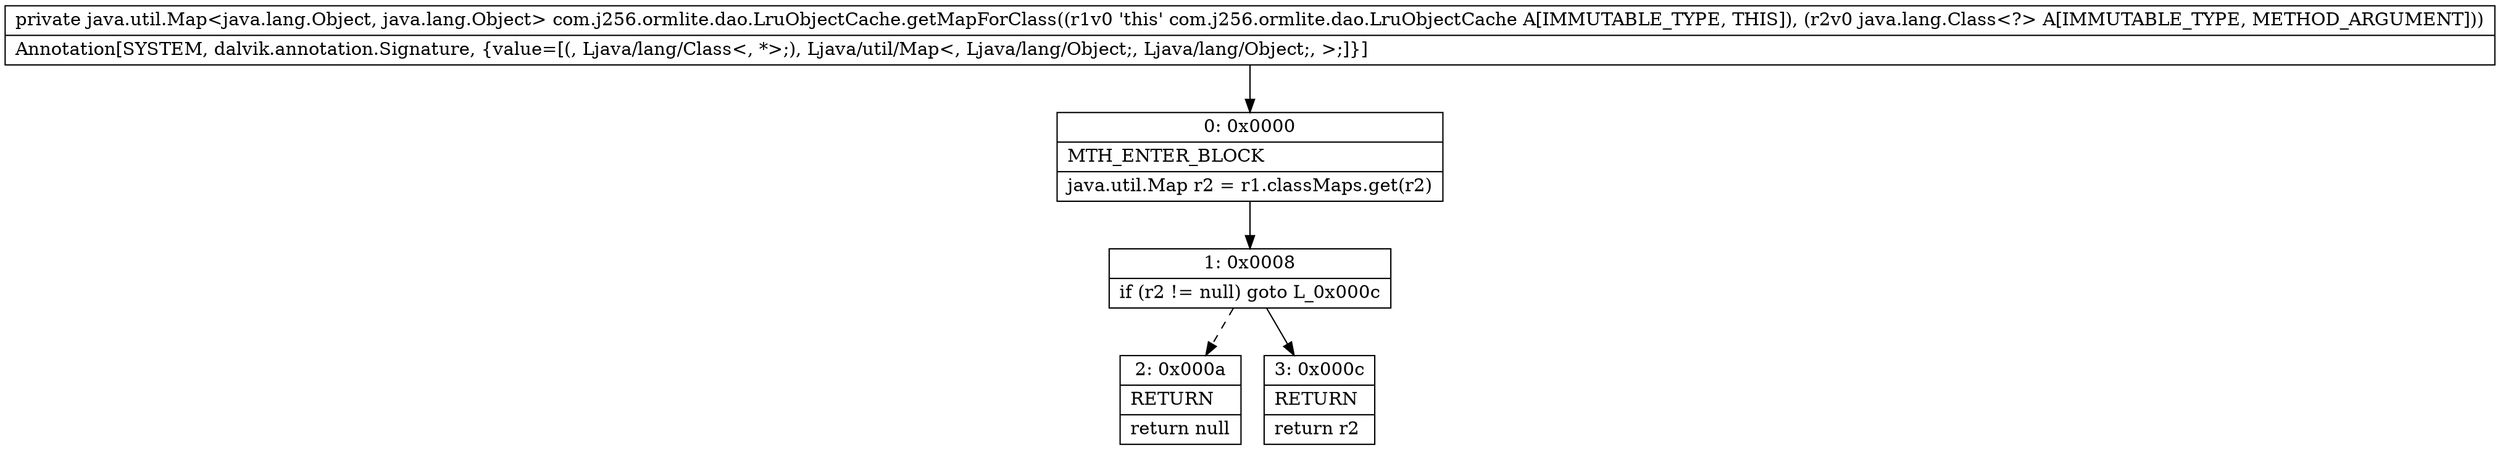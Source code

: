 digraph "CFG forcom.j256.ormlite.dao.LruObjectCache.getMapForClass(Ljava\/lang\/Class;)Ljava\/util\/Map;" {
Node_0 [shape=record,label="{0\:\ 0x0000|MTH_ENTER_BLOCK\l|java.util.Map r2 = r1.classMaps.get(r2)\l}"];
Node_1 [shape=record,label="{1\:\ 0x0008|if (r2 != null) goto L_0x000c\l}"];
Node_2 [shape=record,label="{2\:\ 0x000a|RETURN\l|return null\l}"];
Node_3 [shape=record,label="{3\:\ 0x000c|RETURN\l|return r2\l}"];
MethodNode[shape=record,label="{private java.util.Map\<java.lang.Object, java.lang.Object\> com.j256.ormlite.dao.LruObjectCache.getMapForClass((r1v0 'this' com.j256.ormlite.dao.LruObjectCache A[IMMUTABLE_TYPE, THIS]), (r2v0 java.lang.Class\<?\> A[IMMUTABLE_TYPE, METHOD_ARGUMENT]))  | Annotation[SYSTEM, dalvik.annotation.Signature, \{value=[(, Ljava\/lang\/Class\<, *\>;), Ljava\/util\/Map\<, Ljava\/lang\/Object;, Ljava\/lang\/Object;, \>;]\}]\l}"];
MethodNode -> Node_0;
Node_0 -> Node_1;
Node_1 -> Node_2[style=dashed];
Node_1 -> Node_3;
}

